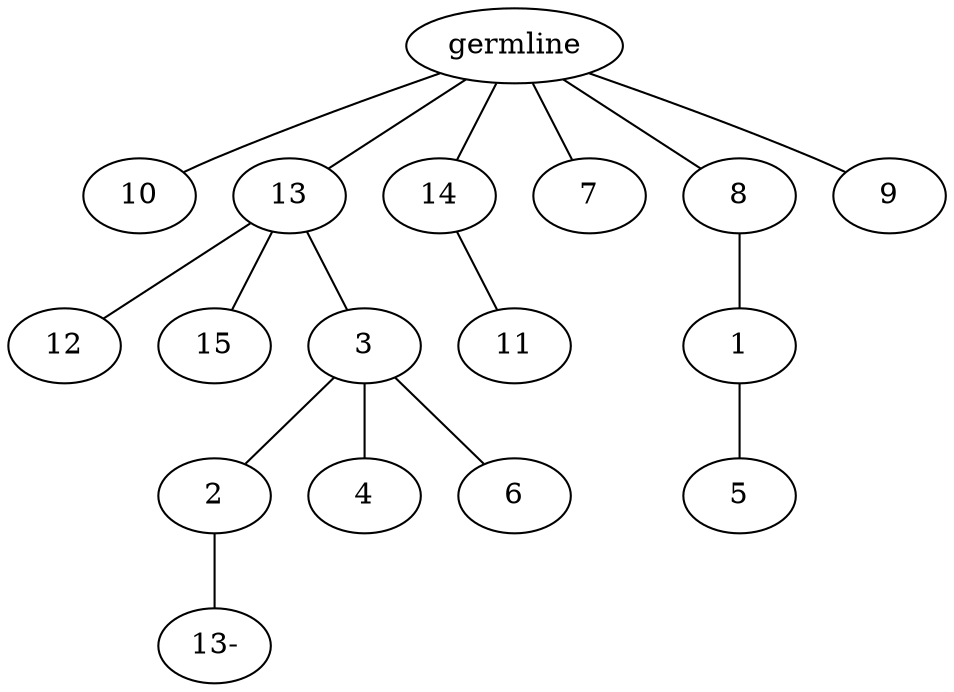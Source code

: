 graph tree {
    "139831551422416" [label="germline"];
    "139831551440400" [label="10"];
    "139831551503424" [label="13"];
    "139831551502560" [label="12"];
    "139831551421936" [label="15"];
    "139831551421840" [label="3"];
    "139831550749328" [label="2"];
    "139831551440304" [label="13-"];
    "139831550750528" [label="4"];
    "139831550749904" [label="6"];
    "139831551419104" [label="14"];
    "139831551422032" [label="11"];
    "139831551421120" [label="7"];
    "139831551421600" [label="8"];
    "139831550747840" [label="1"];
    "139831550748176" [label="5"];
    "139831551420640" [label="9"];
    "139831551422416" -- "139831551440400";
    "139831551422416" -- "139831551503424";
    "139831551422416" -- "139831551419104";
    "139831551422416" -- "139831551421120";
    "139831551422416" -- "139831551421600";
    "139831551422416" -- "139831551420640";
    "139831551503424" -- "139831551502560";
    "139831551503424" -- "139831551421936";
    "139831551503424" -- "139831551421840";
    "139831551421840" -- "139831550749328";
    "139831551421840" -- "139831550750528";
    "139831551421840" -- "139831550749904";
    "139831550749328" -- "139831551440304";
    "139831551419104" -- "139831551422032";
    "139831551421600" -- "139831550747840";
    "139831550747840" -- "139831550748176";
}
